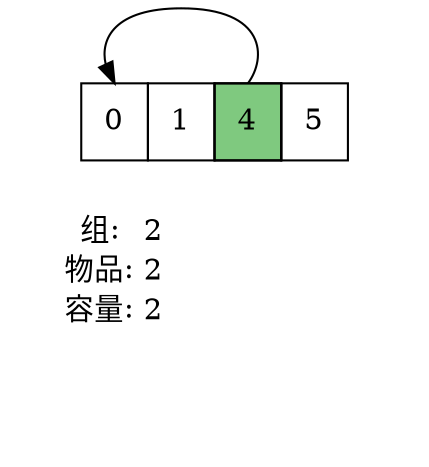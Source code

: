 
digraph g {
    node[shape=plaintext fixedsize=true  colorscheme=accent8 ];
    t1;
    a[
        label=< <TABLE CELLBORDER="1" BORDER="0" CELLSPACING="0" CELLPADDING="10">
            <tr>
                <td PORT="f0" >0</td>
                <td PORT="f1" >1</td>
                <td PORT="f2" BGCOLOR="1">4</td>
                <td PORT="f3" >5</td>
            </tr>
        </TABLE> >
    ];
    t2;
    b[
        label=< <TABLE CELLBORDER="1" BORDER="0" CELLSPACING="0" CELLPADDING="2" cellborder="0">
            <tr>
                <td PORT="">组:</td>
                <td PORT="">2</td>
            </tr>
            <tr>
                <td PORT="">物品:</td>
                <td PORT="">2</td>
            </tr>
            <tr>
                <td PORT="">容量:</td>
                <td PORT="">2</td>
            </tr>
        </TABLE> >
    ]
    a:f0:s->b[style=invis];
    b->t3[style=invis];
    a:f2:n->a:f0:n;

    t1,t2,t3[style=invis]
}
